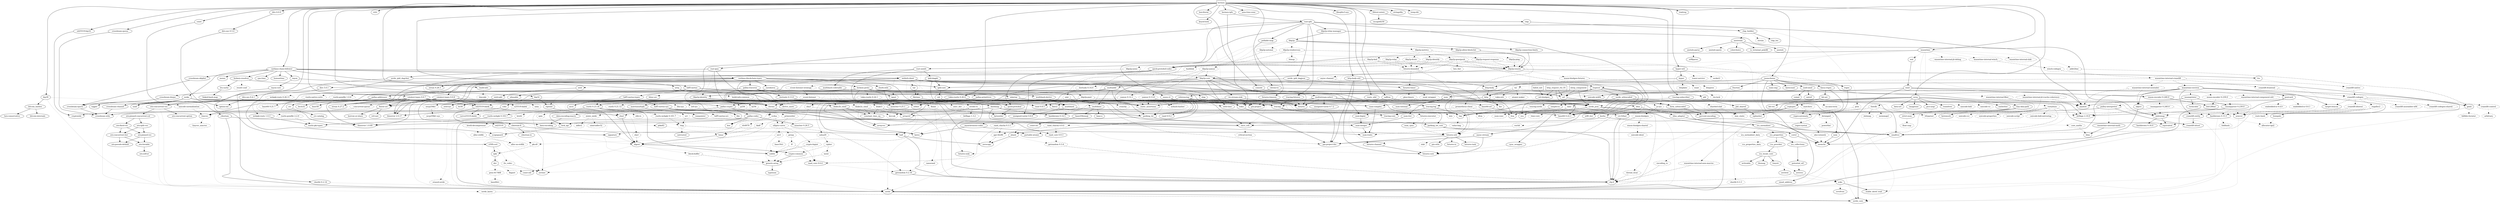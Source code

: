 digraph {
    0 [ label = "hermes" shape = box]
    1 [ label = "http_request_rte_01" shape = box]
    2 [ label = "failed_init" shape = box]
    3 [ label = "sleep_component" shape = box]
    4 [ label = "anyhow" ]
    5 [ label = "bip32" ]
    6 [ label = "bip39" ]
    7 [ label = "blake2b_simd" ]
    8 [ label = "blosc-src" ]
    9 [ label = "build-info" ]
    10 [ label = "cardano-blockchain-types" ]
    11 [ label = "cardano-chain-follower" ]
    12 [ label = "catalyst-types 0.0.7" ]
    13 [ label = "chrono" ]
    14 [ label = "chrono-tz" ]
    15 [ label = "clap" ]
    16 [ label = "console" ]
    17 [ label = "coset" ]
    18 [ label = "crossbeam-queue" ]
    19 [ label = "ctrlc" ]
    20 [ label = "dashmap" ]
    21 [ label = "derive_more" ]
    22 [ label = "dirs 6.0.0" ]
    23 [ label = "ed25519-bip32" ]
    24 [ label = "ed25519-dalek" ]
    25 [ label = "hdf5-metno" ]
    26 [ label = "hermes-ipfs" ]
    27 [ label = "hex" ]
    28 [ label = "hex-literal" ]
    29 [ label = "hmac" ]
    30 [ label = "http-body-util" ]
    31 [ label = "hyper" ]
    32 [ label = "hyper-util" ]
    33 [ label = "iana-time-zone" ]
    34 [ label = "jsonschema" ]
    35 [ label = "keyed-lock" ]
    36 [ label = "libsqlite3-sys" ]
    37 [ label = "libtest-mimic" ]
    38 [ label = "num-traits" ]
    39 [ label = "num_cpus" ]
    40 [ label = "once_cell" ]
    41 [ label = "orx-concurrent-vec" ]
    42 [ label = "pbkdf2" ]
    43 [ label = "rand 0.9.2" ]
    44 [ label = "rayon" ]
    45 [ label = "regex" ]
    46 [ label = "reqwest" ]
    47 [ label = "rustls 0.23.34" ]
    48 [ label = "rusty_ulid" ]
    49 [ label = "saffron" ]
    50 [ label = "serde" ]
    51 [ label = "serde_json" ]
    52 [ label = "sha2" ]
    53 [ label = "stringzilla" ]
    54 [ label = "temp-dir" ]
    55 [ label = "thiserror 2.0.17" ]
    56 [ label = "tokio" ]
    57 [ label = "tokio-rustls 0.26.4" ]
    58 [ label = "tracing" ]
    59 [ label = "tracing-subscriber" ]
    60 [ label = "traitreg" ]
    61 [ label = "url" ]
    62 [ label = "usvg" ]
    63 [ label = "uuid" ]
    64 [ label = "wasmprinter" ]
    65 [ label = "wasmtime" ]
    66 [ label = "wat" ]
    67 [ label = "webpki-roots 1.0.3" ]
    68 [ label = "x509-cert" ]
    69 [ label = "wit-bindgen" ]
    70 [ label = "bs58" ]
    71 [ label = "k256" style = dashed]
    72 [ label = "rand_core 0.6.4" ]
    73 [ label = "ripemd" ]
    74 [ label = "secp256k1" style = dashed]
    75 [ label = "subtle" ]
    76 [ label = "zeroize" ]
    77 [ label = "bitcoin_hashes" ]
    78 [ label = "unicode-normalization" style = dashed]
    79 [ label = "arrayref" ]
    80 [ label = "arrayvec" ]
    81 [ label = "constant_time_eq" ]
    82 [ label = "libz-sys" style = dashed]
    83 [ label = "lz4-sys" style = dashed]
    84 [ label = "zstd-sys" ]
    85 [ label = "bincode" style = dashed]
    86 [ label = "build-info-common" style = dashed]
    87 [ label = "catalyst-types 0.0.6" ]
    88 [ label = "cbork-utils" ]
    89 [ label = "dirs 5.0.1" ]
    90 [ label = "minicbor 0.25.1" ]
    91 [ label = "num-bigint" ]
    92 [ label = "ouroboros" ]
    93 [ label = "pallas-addresses" ]
    94 [ label = "pallas-codec" ]
    95 [ label = "pallas-crypto" ]
    96 [ label = "pallas-primitives" ]
    97 [ label = "pallas-traverse" ]
    98 [ label = "strum 0.26.3" ]
    99 [ label = "cpu-time" ]
    100 [ label = "crossbeam-channel" ]
    101 [ label = "crossbeam-epoch" ]
    102 [ label = "crossbeam-skiplist" ]
    103 [ label = "futures" ]
    104 [ label = "hickory-resolver" ]
    105 [ label = "http" ]
    106 [ label = "humantime" ]
    107 [ label = "memx" ]
    108 [ label = "mithril-client" ]
    109 [ label = "moka" ]
    110 [ label = "tar" ]
    111 [ label = "thiserror 1.0.69" ]
    112 [ label = "tracing-log" ]
    113 [ label = "ureq" ]
    114 [ label = "zstd" ]
    115 [ label = "base64-url" ]
    116 [ label = "fluent-uri" ]
    117 [ label = "strum 0.27.2" ]
    118 [ label = "phf" ]
    119 [ label = "clap_builder" ]
    120 [ label = "libc" ]
    121 [ label = "unicode-width" ]
    122 [ label = "ciborium" ]
    123 [ label = "ciborium-io" ]
    124 [ label = "crossbeam-utils" ]
    125 [ label = "cfg-if" ]
    126 [ label = "hashbrown 0.14.5" ]
    127 [ label = "lock_api" ]
    128 [ label = "parking_lot_core" ]
    129 [ label = "dirs-sys 0.5.0" ]
    130 [ label = "cryptoxide" ]
    131 [ label = "curve25519-dalek" ]
    132 [ label = "ed25519" ]
    133 [ label = "bitflags 2.10.0" ]
    134 [ label = "hdf5-metno-sys" ]
    135 [ label = "hdf5-metno-types" ]
    136 [ label = "ndarray" ]
    137 [ label = "ipld-core" ]
    138 [ label = "rust-ipfs" ]
    139 [ label = "digest" ]
    140 [ label = "bytes" ]
    141 [ label = "futures-core" ]
    142 [ label = "http-body" ]
    143 [ label = "pin-project-lite" ]
    144 [ label = "atomic-waker" style = dashed]
    145 [ label = "futures-channel" ]
    146 [ label = "h2" style = dashed]
    147 [ label = "httparse" style = dashed]
    148 [ label = "httpdate" style = dashed]
    149 [ label = "itoa" ]
    150 [ label = "pin-utils" ]
    151 [ label = "smallvec" ]
    152 [ label = "want" style = dashed]
    153 [ label = "base64 0.22.1" ]
    154 [ label = "futures-util" ]
    155 [ label = "ipnet" ]
    156 [ label = "percent-encoding" ]
    157 [ label = "socket2" style = dashed]
    158 [ label = "tower-service" style = dashed]
    159 [ label = "ahash" ]
    160 [ label = "bytecount" ]
    161 [ label = "email_address" ]
    162 [ label = "fancy-regex" ]
    163 [ label = "fraction" ]
    164 [ label = "idna" ]
    165 [ label = "num-cmp" ]
    166 [ label = "referencing" ]
    167 [ label = "regex-syntax" ]
    168 [ label = "uuid-simd" ]
    169 [ label = "parking_lot" ]
    170 [ label = "anstream" ]
    171 [ label = "anstyle" ]
    172 [ label = "escape8259" ]
    173 [ label = "critical-section" style = dashed]
    174 [ label = "portable-atomic" ]
    175 [ label = "orx-concurrent-option" ]
    176 [ label = "orx-fixed-vec" ]
    177 [ label = "orx-pinned-concurrent-col" ]
    178 [ label = "orx-pinned-vec" ]
    179 [ label = "orx-pseudo-default" ]
    180 [ label = "orx-split-vec" ]
    181 [ label = "rand_chacha 0.9.0" style = dashed]
    182 [ label = "rand_core 0.9.3" ]
    183 [ label = "either" ]
    184 [ label = "rayon-core" ]
    185 [ label = "aho-corasick" style = dashed]
    186 [ label = "memchr" ]
    187 [ label = "regex-automata" ]
    188 [ label = "serde_urlencoded" ]
    189 [ label = "sync_wrapper" ]
    190 [ label = "brotli" style = dashed]
    191 [ label = "brotli-decompressor" style = dashed]
    192 [ label = "log" ]
    193 [ label = "ring" style = dashed]
    194 [ label = "rustls-pki-types" ]
    195 [ label = "rustls-webpki 0.103.7" ]
    196 [ label = "zlib-rs" style = dashed]
    197 [ label = "rand 0.8.5" ]
    198 [ label = "time" style = dashed]
    199 [ label = "nom" ]
    200 [ label = "serde_core" ]
    201 [ label = "ryu" ]
    202 [ label = "mio" style = dashed]
    203 [ label = "tracing-core" ]
    204 [ label = "matchers" style = dashed]
    205 [ label = "nu-ansi-term" style = dashed]
    206 [ label = "sharded-slab" style = dashed]
    207 [ label = "thread_local" style = dashed]
    208 [ label = "tracing-serde" style = dashed]
    209 [ label = "form_urlencoded" ]
    210 [ label = "data-url" ]
    211 [ label = "flate2" ]
    212 [ label = "fontdb" style = dashed]
    213 [ label = "imagesize" ]
    214 [ label = "kurbo" ]
    215 [ label = "pico-args" ]
    216 [ label = "roxmltree" ]
    217 [ label = "rustybuzz" style = dashed]
    218 [ label = "simplecss" ]
    219 [ label = "siphasher" ]
    220 [ label = "strict-num" ]
    221 [ label = "svgtypes" ]
    222 [ label = "tiny-skia-path" ]
    223 [ label = "unicode-bidi" style = dashed]
    224 [ label = "unicode-script" style = dashed]
    225 [ label = "unicode-vo" style = dashed]
    226 [ label = "xmlwriter" ]
    227 [ label = "termcolor" ]
    228 [ label = "wasmparser 0.239.0" ]
    229 [ label = "addr2line" style = dashed]
    230 [ label = "bumpalo" ]
    231 [ label = "encoding_rs" style = dashed]
    232 [ label = "gimli" ]
    233 [ label = "hashbrown 0.15.5" ]
    234 [ label = "indexmap" ]
    235 [ label = "object" ]
    236 [ label = "postcard" ]
    237 [ label = "pulley-interpreter" ]
    238 [ label = "semver" ]
    239 [ label = "target-lexicon" ]
    240 [ label = "wasmtime-environ" ]
    241 [ label = "wasmtime-internal-asm-macros" style = dashed]
    242 [ label = "wasmtime-internal-component-util" style = dashed]
    243 [ label = "wasmtime-internal-cranelift" style = dashed]
    244 [ label = "wasmtime-internal-fiber" style = dashed]
    245 [ label = "wasmtime-internal-jit-debug" style = dashed]
    246 [ label = "wasmtime-internal-jit-icache-coherence" style = dashed]
    247 [ label = "wasmtime-internal-math" ]
    248 [ label = "wasmtime-internal-slab" style = dashed]
    249 [ label = "wasmtime-internal-unwinder" style = dashed]
    250 [ label = "wasmtime-internal-winch" style = dashed]
    251 [ label = "wast" ]
    252 [ label = "const-oid" ]
    253 [ label = "der" ]
    254 [ label = "spki" ]
    255 [ label = "tls_codec" style = dashed]
    256 [ label = "tinyvec" ]
    257 [ label = "ecdsa" style = dashed]
    258 [ label = "elliptic-curve" style = dashed]
    259 [ label = "signature" ]
    260 [ label = "getrandom 0.2.16" ]
    261 [ label = "secp256k1-sys" style = dashed]
    262 [ label = "bitcoin-internals" ]
    263 [ label = "hex-conservative" ]
    264 [ label = "unty" style = dashed]
    265 [ label = "dirs-sys 0.4.1" ]
    266 [ label = "half" ]
    267 [ label = "num-integer" ]
    268 [ label = "aliasable" ]
    269 [ label = "static_assertions" ]
    270 [ label = "base58" ]
    271 [ label = "bech32" ]
    272 [ label = "crc" ]
    273 [ label = "minicbor 0.26.5" ]
    274 [ label = "itertools 0.13.0" ]
    275 [ label = "futures-executor" style = dashed]
    276 [ label = "futures-io" ]
    277 [ label = "futures-sink" ]
    278 [ label = "futures-task" ]
    279 [ label = "hickory-proto" ]
    280 [ label = "lru-cache" ]
    281 [ label = "resolv-conf" style = dashed]
    282 [ label = "rustls 0.21.12" style = dashed]
    283 [ label = "tokio-rustls 0.24.1" style = dashed]
    284 [ label = "fnv" ]
    285 [ label = "flume" style = dashed]
    286 [ label = "slog" ]
    287 [ label = "equivalent" ]
    288 [ label = "tagptr" ]
    289 [ label = "filetime" ]
    290 [ label = "rustls-native-certs" style = dashed]
    291 [ label = "webpki-roots 0.26.11" style = dashed]
    292 [ label = "zstd-safe" ]
    293 [ label = "borrow-or-share" ]
    294 [ label = "ref-cast" ]
    295 [ label = "phf_shared" ]
    296 [ label = "clap_lex" ]
    297 [ label = "strsim" style = dashed]
    298 [ label = "ciborium-ll" ]
    299 [ label = "scopeguard" ]
    300 [ label = "option-ext" ]
    301 [ label = "pkcs8" style = dashed]
    302 [ label = "hdf5-metno-src" style = dashed]
    303 [ label = "ascii" ]
    304 [ label = "matrixmultiply" ]
    305 [ label = "num-complex" ]
    306 [ label = "rawpointer" ]
    307 [ label = "cid" ]
    308 [ label = "serde_bytes" style = dashed]
    309 [ label = "async-rt" ]
    310 [ label = "async-stream" ]
    311 [ label = "asynchronous-codec" ]
    312 [ label = "futures-timeout" ]
    313 [ label = "hkdf" style = dashed]
    314 [ label = "ipld-dagpb" ]
    315 [ label = "libp2p-allow-block-list" ]
    316 [ label = "libp2p-connection-limits" ]
    317 [ label = "libp2p-relay-manager" ]
    318 [ label = "multibase" ]
    319 [ label = "multihash" ]
    320 [ label = "multihash-codetable" ]
    321 [ label = "multihash-derive" ]
    322 [ label = "p256" style = dashed]
    323 [ label = "pem" style = dashed]
    324 [ label = "pollable-map" ]
    325 [ label = "quick-protobuf" ]
    326 [ label = "quick-protobuf-codec" ]
    327 [ label = "rand_chacha 0.3.1" style = dashed]
    328 [ label = "rust-ipns" ]
    329 [ label = "rust-unixfs" ]
    330 [ label = "sec1" style = dashed]
    331 [ label = "serde_ipld_dagcbor" ]
    332 [ label = "serde_ipld_dagjson" ]
    333 [ label = "tracing-futures" ]
    334 [ label = "unsigned-varint 0.8.0" ]
    335 [ label = "web-time" ]
    336 [ label = "block-buffer" style = dashed]
    337 [ label = "crypto-common" ]
    338 [ label = "slab" style = dashed]
    339 [ label = "tokio-util" style = dashed]
    340 [ label = "try-lock" style = dashed]
    341 [ label = "getrandom 0.3.4" style = dashed]
    342 [ label = "zerocopy" ]
    343 [ label = "bit-set" ]
    344 [ label = "lazy_static" style = dashed]
    345 [ label = "num" ]
    346 [ label = "idna_adapter" ]
    347 [ label = "utf8_iter" ]
    348 [ label = "outref" ]
    349 [ label = "vsimd" ]
    350 [ label = "anstyle-parse" ]
    351 [ label = "anstyle-query" style = dashed]
    352 [ label = "colorchoice" ]
    353 [ label = "is_terminal_polyfill" ]
    354 [ label = "utf8parse" ]
    355 [ label = "orx-concurrent-iter" ]
    356 [ label = "orx-iterable" ]
    357 [ label = "ppv-lite86" style = dashed]
    358 [ label = "crossbeam-deque" ]
    359 [ label = "alloc-no-stdlib" style = dashed]
    360 [ label = "alloc-stdlib" style = dashed]
    361 [ label = "value-bag" style = dashed]
    362 [ label = "untrusted" ]
    363 [ label = "deranged" style = dashed]
    364 [ label = "num-conv" style = dashed]
    365 [ label = "powerfmt" style = dashed]
    366 [ label = "time-core" style = dashed]
    367 [ label = "crc32fast" ]
    368 [ label = "miniz_oxide" style = dashed]
    369 [ label = "memmap2" style = dashed]
    370 [ label = "slotmap" style = dashed]
    371 [ label = "ttf-parser" style = dashed]
    372 [ label = "euclid" style = dashed]
    373 [ label = "bytemuck" ]
    374 [ label = "core_maths" style = dashed]
    375 [ label = "unicode-bidi-mirroring" style = dashed]
    376 [ label = "unicode-ccc" style = dashed]
    377 [ label = "unicode-properties" style = dashed]
    378 [ label = "float-cmp" style = dashed]
    379 [ label = "allocator-api2" style = dashed]
    380 [ label = "fallible-iterator" style = dashed]
    381 [ label = "stable_deref_trait" ]
    382 [ label = "foldhash" style = dashed]
    383 [ label = "hashbrown 0.16.0" ]
    384 [ label = "cobs" ]
    385 [ label = "embedded-io 0.4.0" style = dashed]
    386 [ label = "embedded-io 0.6.1" style = dashed]
    387 [ label = "cranelift-bitset" ]
    388 [ label = "cranelift-entity" ]
    389 [ label = "wasm-encoder 0.239.0" style = dashed]
    390 [ label = "cranelift-codegen" style = dashed]
    391 [ label = "cranelift-control" style = dashed]
    392 [ label = "cranelift-frontend" style = dashed]
    393 [ label = "cranelift-native" style = dashed]
    394 [ label = "itertools 0.14.0" style = dashed]
    395 [ label = "libm" ]
    396 [ label = "winch-codegen" style = dashed]
    397 [ label = "leb128fmt" ]
    398 [ label = "wasm-encoder 0.240.0" ]
    399 [ label = "flagset" style = dashed]
    400 [ label = "pem-rfc7468" style = dashed]
    401 [ label = "base64ct" style = dashed]
    402 [ label = "tinyvec_macros" style = dashed]
    403 [ label = "rfc6979" style = dashed]
    404 [ label = "base16ct" style = dashed]
    405 [ label = "crypto-bigint" style = dashed]
    406 [ label = "ff" style = dashed]
    407 [ label = "generic-array" ]
    408 [ label = "group" style = dashed]
    409 [ label = "crc-catalog" ]
    410 [ label = "data-encoding" ]
    411 [ label = "rustls-pemfile 1.0.4" style = dashed]
    412 [ label = "linked-hash-map" ]
    413 [ label = "rustls-webpki 0.101.7" style = dashed]
    414 [ label = "sct" style = dashed]
    415 [ label = "nanorand" style = dashed]
    416 [ label = "spin" style = dashed]
    417 [ label = "erased-serde" style = dashed]
    418 [ label = "rustls-pemfile 2.2.0" style = dashed]
    419 [ label = "core2" ]
    420 [ label = "pin-project" ]
    421 [ label = "libp2p-core" ]
    422 [ label = "libp2p-identity" ]
    423 [ label = "libp2p-swarm" ]
    424 [ label = "libp2p" ]
    425 [ label = "base-x" ]
    426 [ label = "base256emoji" ]
    427 [ label = "data-encoding-macro" ]
    428 [ label = "blake2s_simd" style = dashed]
    429 [ label = "blake3" style = dashed]
    430 [ label = "sha1" style = dashed]
    431 [ label = "sha3" style = dashed]
    432 [ label = "strobe-rs" style = dashed]
    433 [ label = "primeorder" style = dashed]
    434 [ label = "byteorder" ]
    435 [ label = "cbor4ii 0.2.14" ]
    436 [ label = "typenum" ]
    437 [ label = "bit-vec" ]
    438 [ label = "num-iter" ]
    439 [ label = "num-rational" ]
    440 [ label = "icu_normalizer" ]
    441 [ label = "icu_properties" ]
    442 [ label = "orx-self-or" ]
    443 [ label = "adler2" style = dashed]
    444 [ label = "simd-adler32" style = dashed]
    445 [ label = "cranelift-assembler-x64" style = dashed]
    446 [ label = "cranelift-bforest" style = dashed]
    447 [ label = "cranelift-codegen-shared" style = dashed]
    448 [ label = "regalloc2" style = dashed]
    449 [ label = "rustc-hash" style = dashed]
    450 [ label = "arbitrary" style = dashed]
    451 [ label = "wasmparser 0.240.0" style = dashed]
    452 [ label = "base64 0.21.7" style = dashed]
    453 [ label = "futures-timer" ]
    454 [ label = "multiaddr" ]
    455 [ label = "multistream-select" ]
    456 [ label = "rw-stream-sink" ]
    457 [ label = "asn1_der" style = dashed]
    458 [ label = "lru" ]
    459 [ label = "wasm-bindgen-futures" style = dashed]
    460 [ label = "libp2p-autonat" style = dashed]
    461 [ label = "libp2p-dcutr" style = dashed]
    462 [ label = "libp2p-gossipsub" style = dashed]
    463 [ label = "libp2p-identify" style = dashed]
    464 [ label = "libp2p-kad" style = dashed]
    465 [ label = "libp2p-metrics" style = dashed]
    466 [ label = "libp2p-noise" style = dashed]
    467 [ label = "libp2p-ping" style = dashed]
    468 [ label = "libp2p-pnet" style = dashed]
    469 [ label = "libp2p-relay" style = dashed]
    470 [ label = "libp2p-rendezvous" style = dashed]
    471 [ label = "libp2p-request-response" style = dashed]
    472 [ label = "libp2p-yamux" style = dashed]
    473 [ label = "const-str" ]
    474 [ label = "keccak" style = dashed]
    475 [ label = "bitflags 1.3.2" style = dashed]
    476 [ label = "icu_collections" ]
    477 [ label = "icu_normalizer_data" style = dashed]
    478 [ label = "icu_provider" ]
    479 [ label = "zerovec" ]
    480 [ label = "icu_locale_core" ]
    481 [ label = "icu_properties_data" style = dashed]
    482 [ label = "potential_utf" ]
    483 [ label = "zerotrie" ]
    484 [ label = "gloo-timers" style = dashed]
    485 [ label = "send_wrapper" style = dashed]
    486 [ label = "unsigned-varint 0.7.2" ]
    487 [ label = "js-sys" style = dashed]
    488 [ label = "wasm-bindgen" style = dashed]
    489 [ label = "futures-bounded" style = dashed]
    490 [ label = "async-channel" style = dashed]
    491 [ label = "hashlink" style = dashed]
    492 [ label = "hex_fmt" style = dashed]
    493 [ label = "uint" style = dashed]
    494 [ label = "prometheus-client" style = dashed]
    495 [ label = "x25519-dalek" style = dashed]
    496 [ label = "salsa20" style = dashed]
    497 [ label = "bimap" style = dashed]
    498 [ label = "cbor4ii 0.3.3" style = dashed]
    499 [ label = "yamux 0.12.1" style = dashed]
    500 [ label = "yamux 0.13.8" style = dashed]
    501 [ label = "yoke" ]
    502 [ label = "zerofrom" ]
    503 [ label = "tinystr" ]
    504 [ label = "writeable" ]
    505 [ label = "litemap" ]
    506 [ label = "wasm-bindgen-shared" style = dashed]
    507 [ label = "concurrent-queue" style = dashed]
    508 [ label = "event-listener-strategy" style = dashed]
    509 [ label = "crunchy" style = dashed]
    510 [ label = "dtoa" style = dashed]
    511 [ label = "cipher" style = dashed]
    512 [ label = "nohash-hasher" style = dashed]
    513 [ label = "unicode-ident" style = dashed]
    514 [ label = "event-listener" style = dashed]
    515 [ label = "inout" style = dashed]
    0 -> 5 [ ]
    0 -> 6 [ ]
    0 -> 9 [ ]
    0 -> 11 [ ]
    0 -> 12 [ ]
    0 -> 14 [ ]
    0 -> 16 [ ]
    0 -> 17 [ ]
    0 -> 18 [ ]
    0 -> 19 [ ]
    0 -> 22 [ ]
    0 -> 23 [ ]
    0 -> 25 [ ]
    0 -> 26 [ ]
    0 -> 28 [ ]
    0 -> 30 [ ]
    0 -> 32 [ ]
    0 -> 33 [ ]
    0 -> 34 [ ]
    0 -> 35 [ ]
    0 -> 36 [ ]
    0 -> 37 [ ]
    0 -> 48 [ ]
    0 -> 49 [ ]
    0 -> 53 [ ]
    0 -> 54 [ ]
    0 -> 57 [ ]
    0 -> 59 [ ]
    0 -> 60 [ ]
    0 -> 62 [ ]
    0 -> 65 [ ]
    0 -> 68 [ ]
    1 -> 51 [ ]
    1 -> 61 [ ]
    1 -> 69 [ ]
    2 -> 69 [ ]
    3 -> 51 [ ]
    3 -> 61 [ ]
    3 -> 69 [ ]
    5 -> 70 [ ]
    5 -> 71 [ style = dotted]
    5 -> 42 [ style = dotted]
    5 -> 73 [ ]
    5 -> 74 [ style = dotted]
    6 -> 77 [ ]
    6 -> 50 [ style = dotted]
    6 -> 78 [ style = dotted]
    7 -> 79 [ ]
    7 -> 80 [ ]
    7 -> 81 [ ]
    8 -> 82 [ style = dotted]
    8 -> 83 [ style = dotted]
    8 -> 84 [ style = dotted]
    9 -> 85 [ style = dotted]
    9 -> 86 [ style = dotted]
    10 -> 4 [ ]
    10 -> 7 [ ]
    10 -> 87 [ ]
    10 -> 88 [ ]
    10 -> 20 [ ]
    10 -> 89 [ ]
    10 -> 91 [ ]
    10 -> 92 [ ]
    10 -> 97 [ ]
    10 -> 98 [ ]
    11 -> 10 [ ]
    11 -> 99 [ ]
    11 -> 102 [ ]
    11 -> 104 [ ]
    11 -> 106 [ ]
    11 -> 107 [ ]
    11 -> 108 [ ]
    11 -> 109 [ ]
    11 -> 44 [ ]
    11 -> 112 [ ]
    11 -> 113 [ ]
    12 -> 115 [ ]
    12 -> 13 [ ]
    12 -> 24 [ ]
    12 -> 116 [ ]
    12 -> 90 [ ]
    12 -> 41 [ ]
    12 -> 117 [ ]
    12 -> 55 [ ]
    12 -> 58 [ ]
    12 -> 63 [ ]
    13 -> 38 [ ]
    13 -> 50 [ style = dotted]
    14 -> 13 [ ]
    14 -> 118 [ ]
    15 -> 119 [ ]
    16 -> 120 [ style = dotted]
    16 -> 40 [ style = dotted]
    16 -> 121 [ style = dotted]
    17 -> 122 [ ]
    18 -> 124 [ ]
    20 -> 124 [ ]
    20 -> 126 [ ]
    20 -> 127 [ ]
    20 -> 40 [ ]
    20 -> 128 [ ]
    22 -> 129 [ ]
    23 -> 130 [ ]
    24 -> 131 [ ]
    24 -> 132 [ ]
    24 -> 52 [ ]
    25 -> 133 [ ]
    25 -> 8 [ style = dotted]
    25 -> 135 [ ]
    25 -> 136 [ ]
    26 -> 138 [ ]
    26 -> 56 [ ]
    29 -> 139 [ ]
    30 -> 141 [ ]
    30 -> 142 [ ]
    30 -> 143 [ ]
    31 -> 146 [ style = dotted]
    31 -> 142 [ ]
    31 -> 147 [ style = dotted]
    31 -> 148 [ style = dotted]
    31 -> 152 [ style = dotted]
    32 -> 153 [ style = dotted]
    32 -> 31 [ ]
    32 -> 155 [ style = dotted]
    32 -> 120 [ style = dotted]
    32 -> 156 [ style = dotted]
    32 -> 157 [ style = dotted]
    32 -> 158 [ style = dotted]
    34 -> 160 [ ]
    34 -> 161 [ ]
    34 -> 162 [ ]
    34 -> 163 [ ]
    34 -> 165 [ ]
    34 -> 166 [ ]
    34 -> 45 [ ]
    34 -> 46 [ style = dotted]
    34 -> 168 [ ]
    35 -> 56 [ style = dotted]
    37 -> 15 [ ]
    37 -> 172 [ ]
    40 -> 173 [ style = dotted]
    40 -> 174 [ style = dotted]
    41 -> 175 [ ]
    41 -> 177 [ ]
    41 -> 50 [ style = dotted]
    42 -> 29 [ style = dotted]
    43 -> 181 [ style = dotted]
    44 -> 183 [ ]
    44 -> 184 [ ]
    45 -> 187 [ ]
    46 -> 153 [ ]
    46 -> 154 [ style = dotted]
    46 -> 105 [ ]
    46 -> 51 [ style = dotted]
    46 -> 188 [ ]
    46 -> 189 [ ]
    46 -> 61 [ ]
    47 -> 190 [ style = dotted]
    47 -> 192 [ style = dotted]
    47 -> 40 [ ]
    47 -> 195 [ ]
    47 -> 75 [ ]
    47 -> 196 [ style = dotted]
    48 -> 197 [ style = dotted]
    48 -> 198 [ style = dotted]
    49 -> 13 [ ]
    49 -> 199 [ ]
    50 -> 200 [ ]
    51 -> 149 [ ]
    51 -> 186 [ ]
    51 -> 201 [ ]
    51 -> 200 [ ]
    52 -> 139 [ ]
    56 -> 140 [ style = dotted]
    56 -> 202 [ style = dotted]
    56 -> 169 [ style = dotted]
    56 -> 143 [ ]
    57 -> 47 [ ]
    57 -> 56 [ ]
    58 -> 192 [ style = dotted]
    58 -> 143 [ ]
    58 -> 203 [ ]
    59 -> 204 [ style = dotted]
    59 -> 205 [ style = dotted]
    59 -> 51 [ style = dotted]
    59 -> 206 [ style = dotted]
    59 -> 151 [ style = dotted]
    59 -> 207 [ style = dotted]
    59 -> 198 [ style = dotted]
    59 -> 58 [ style = dotted]
    59 -> 112 [ style = dotted]
    59 -> 208 [ style = dotted]
    61 -> 209 [ ]
    61 -> 164 [ ]
    62 -> 153 [ ]
    62 -> 210 [ ]
    62 -> 211 [ ]
    62 -> 212 [ style = dotted]
    62 -> 213 [ ]
    62 -> 215 [ ]
    62 -> 216 [ ]
    62 -> 217 [ style = dotted]
    62 -> 218 [ ]
    62 -> 221 [ ]
    62 -> 222 [ ]
    62 -> 223 [ style = dotted]
    62 -> 225 [ style = dotted]
    62 -> 226 [ ]
    63 -> 50 [ style = dotted]
    64 -> 4 [ ]
    64 -> 227 [ ]
    64 -> 228 [ ]
    65 -> 229 [ style = dotted]
    65 -> 231 [ style = dotted]
    65 -> 120 [ ]
    65 -> 40 [ style = dotted]
    65 -> 244 [ style = dotted]
    65 -> 245 [ style = dotted]
    65 -> 246 [ style = dotted]
    65 -> 248 [ style = dotted]
    65 -> 250 [ style = dotted]
    65 -> 66 [ style = dotted]
    66 -> 251 [ ]
    67 -> 194 [ ]
    68 -> 254 [ ]
    68 -> 255 [ style = dotted]
    69 -> 133 [ style = dotted]
    69 -> 103 [ style = dotted]
    69 -> 40 [ style = dotted]
    70 -> 52 [ style = dotted]
    70 -> 256 [ style = dotted]
    71 -> 257 [ style = dotted]
    71 -> 40 [ style = dotted]
    71 -> 52 [ style = dotted]
    72 -> 260 [ style = dotted]
    73 -> 139 [ ]
    74 -> 261 [ style = dashed]
    77 -> 262 [ ]
    77 -> 263 [ ]
    78 -> 256 [ style = dashed]
    82 -> 120 [ style = dotted]
    83 -> 120 [ style = dashed]
    85 -> 50 [ style = dotted]
    85 -> 264 [ style = dashed]
    86 -> 13 [ style = dashed]
    86 -> 21 [ style = dashed]
    86 -> 238 [ style = dashed]
    87 -> 115 [ ]
    87 -> 13 [ ]
    87 -> 24 [ ]
    87 -> 116 [ ]
    87 -> 90 [ ]
    87 -> 41 [ ]
    87 -> 117 [ ]
    87 -> 55 [ ]
    87 -> 58 [ ]
    87 -> 63 [ ]
    88 -> 90 [ ]
    89 -> 265 [ ]
    90 -> 266 [ style = dotted]
    91 -> 267 [ ]
    92 -> 268 [ ]
    92 -> 269 [ ]
    93 -> 270 [ ]
    93 -> 271 [ ]
    93 -> 272 [ ]
    93 -> 95 [ ]
    94 -> 27 [ ]
    94 -> 273 [ ]
    94 -> 50 [ ]
    94 -> 111 [ ]
    95 -> 130 [ ]
    95 -> 94 [ ]
    95 -> 182 [ ]
    96 -> 95 [ ]
    96 -> 51 [ style = dotted]
    97 -> 274 [ ]
    97 -> 93 [ ]
    97 -> 96 [ ]
    100 -> 124 [ ]
    101 -> 124 [ ]
    102 -> 101 [ ]
    103 -> 275 [ style = dotted]
    104 -> 279 [ ]
    104 -> 280 [ ]
    104 -> 281 [ style = dotted]
    105 -> 140 [ ]
    105 -> 284 [ ]
    105 -> 149 [ ]
    108 -> 13 [ ]
    108 -> 211 [ style = dotted]
    108 -> 285 [ style = dotted]
    108 -> 103 [ ]
    108 -> 46 [ ]
    108 -> 238 [ ]
    108 -> 286 [ ]
    108 -> 117 [ ]
    108 -> 110 [ style = dotted]
    108 -> 55 [ ]
    108 -> 56 [ ]
    108 -> 63 [ ]
    108 -> 114 [ style = dotted]
    109 -> 100 [ ]
    109 -> 101 [ ]
    109 -> 287 [ ]
    109 -> 169 [ ]
    109 -> 174 [ ]
    109 -> 288 [ ]
    109 -> 63 [ ]
    110 -> 289 [ ]
    112 -> 192 [ ]
    112 -> 203 [ ]
    113 -> 153 [ ]
    113 -> 211 [ style = dotted]
    113 -> 47 [ style = dotted]
    113 -> 290 [ style = dotted]
    113 -> 61 [ ]
    113 -> 291 [ style = dotted]
    114 -> 292 [ ]
    115 -> 153 [ ]
    116 -> 293 [ ]
    116 -> 294 [ ]
    116 -> 50 [ style = dotted]
    118 -> 295 [ ]
    119 -> 170 [ style = dotted]
    119 -> 296 [ ]
    119 -> 297 [ style = dotted]
    122 -> 298 [ ]
    122 -> 50 [ ]
    126 -> 159 [ style = dotted]
    127 -> 299 [ ]
    128 -> 125 [ ]
    128 -> 151 [ ]
    129 -> 300 [ ]
    131 -> 139 [ style = dotted]
    132 -> 301 [ style = dotted]
    132 -> 50 [ style = dotted]
    132 -> 259 [ ]
    134 -> 302 [ style = dotted]
    134 -> 120 [ ]
    134 -> 169 [ ]
    135 -> 303 [ ]
    135 -> 134 [ ]
    136 -> 304 [ ]
    136 -> 305 [ ]
    136 -> 267 [ ]
    137 -> 307 [ ]
    138 -> 309 [ ]
    138 -> 310 [ ]
    138 -> 234 [ ]
    138 -> 317 [ ]
    138 -> 323 [ style = dotted]
    138 -> 324 [ ]
    138 -> 328 [ ]
    138 -> 329 [ ]
    138 -> 332 [ ]
    138 -> 333 [ ]
    139 -> 336 [ style = dotted]
    139 -> 252 [ style = dotted]
    139 -> 337 [ ]
    139 -> 75 [ style = dotted]
    140 -> 50 [ style = dotted]
    142 -> 105 [ ]
    145 -> 141 [ ]
    145 -> 277 [ style = dotted]
    146 -> 144 [ style = dashed]
    146 -> 105 [ style = dashed]
    146 -> 234 [ style = dashed]
    146 -> 339 [ style = dashed]
    146 -> 58 [ style = dashed]
    151 -> 50 [ style = dotted]
    152 -> 340 [ style = dashed]
    154 -> 145 [ style = dotted]
    154 -> 276 [ style = dotted]
    154 -> 278 [ ]
    154 -> 186 [ style = dotted]
    154 -> 143 [ ]
    154 -> 150 [ ]
    154 -> 338 [ style = dotted]
    159 -> 341 [ style = dotted]
    159 -> 50 [ style = dotted]
    159 -> 342 [ ]
    161 -> 50 [ style = dotted]
    162 -> 343 [ ]
    162 -> 187 [ ]
    163 -> 344 [ style = dotted]
    163 -> 345 [ ]
    164 -> 346 [ ]
    164 -> 347 [ ]
    166 -> 159 [ ]
    166 -> 116 [ ]
    166 -> 40 [ ]
    166 -> 169 [ ]
    166 -> 156 [ ]
    166 -> 51 [ ]
    168 -> 348 [ ]
    168 -> 63 [ style = dotted]
    168 -> 349 [ ]
    169 -> 127 [ ]
    169 -> 128 [ ]
    170 -> 171 [ ]
    170 -> 350 [ ]
    170 -> 351 [ style = dotted]
    170 -> 352 [ ]
    170 -> 353 [ ]
    176 -> 355 [ ]
    176 -> 178 [ ]
    177 -> 176 [ ]
    177 -> 180 [ ]
    178 -> 356 [ ]
    178 -> 179 [ ]
    180 -> 355 [ ]
    180 -> 178 [ ]
    181 -> 357 [ style = dashed]
    181 -> 182 [ style = dashed]
    182 -> 341 [ style = dotted]
    184 -> 358 [ ]
    185 -> 186 [ style = dotted]
    187 -> 185 [ style = dotted]
    187 -> 167 [ style = dotted]
    188 -> 209 [ ]
    188 -> 149 [ ]
    188 -> 201 [ ]
    188 -> 50 [ ]
    189 -> 141 [ style = dotted]
    190 -> 191 [ style = dashed]
    191 -> 360 [ style = dotted]
    192 -> 361 [ style = dotted]
    193 -> 260 [ style = dashed]
    193 -> 362 [ style = dashed]
    194 -> 76 [ style = dotted]
    195 -> 193 [ style = dotted]
    195 -> 194 [ ]
    197 -> 327 [ style = dotted]
    198 -> 363 [ style = dashed]
    198 -> 149 [ style = dotted]
    198 -> 364 [ style = dashed]
    198 -> 50 [ style = dotted]
    198 -> 366 [ style = dashed]
    199 -> 186 [ ]
    203 -> 40 [ style = dotted]
    204 -> 187 [ style = dashed]
    206 -> 344 [ style = dashed]
    207 -> 125 [ style = dashed]
    208 -> 50 [ style = dashed]
    208 -> 203 [ style = dashed]
    209 -> 156 [ ]
    211 -> 367 [ ]
    211 -> 368 [ style = dotted]
    212 -> 192 [ style = dashed]
    212 -> 369 [ style = dotted]
    212 -> 370 [ style = dashed]
    212 -> 256 [ style = dashed]
    212 -> 371 [ style = dashed]
    214 -> 80 [ ]
    214 -> 372 [ style = dotted]
    214 -> 151 [ ]
    217 -> 133 [ style = dashed]
    217 -> 373 [ style = dashed]
    217 -> 192 [ style = dashed]
    217 -> 151 [ style = dashed]
    217 -> 371 [ style = dashed]
    217 -> 375 [ style = dashed]
    217 -> 376 [ style = dashed]
    217 -> 377 [ style = dashed]
    217 -> 224 [ style = dashed]
    218 -> 192 [ ]
    220 -> 378 [ style = dotted]
    221 -> 214 [ ]
    221 -> 219 [ ]
    222 -> 79 [ ]
    222 -> 373 [ ]
    222 -> 220 [ ]
    228 -> 133 [ ]
    228 -> 233 [ style = dotted]
    228 -> 234 [ style = dotted]
    228 -> 238 [ style = dotted]
    229 -> 232 [ style = dashed]
    230 -> 379 [ style = dotted]
    231 -> 125 [ style = dashed]
    232 -> 380 [ style = dotted]
    232 -> 234 [ style = dotted]
    232 -> 381 [ style = dotted]
    233 -> 379 [ style = dotted]
    233 -> 287 [ style = dotted]
    233 -> 382 [ style = dotted]
    233 -> 50 [ style = dotted]
    234 -> 287 [ ]
    234 -> 383 [ ]
    234 -> 200 [ style = dotted]
    235 -> 367 [ style = dotted]
    235 -> 233 [ style = dotted]
    235 -> 234 [ style = dotted]
    235 -> 186 [ ]
    236 -> 384 [ ]
    236 -> 385 [ style = dotted]
    236 -> 386 [ style = dotted]
    236 -> 50 [ ]
    237 -> 387 [ ]
    237 -> 192 [ ]
    237 -> 247 [ style = dotted]
    238 -> 200 [ style = dotted]
    240 -> 388 [ ]
    240 -> 232 [ ]
    240 -> 192 [ ]
    240 -> 235 [ ]
    240 -> 236 [ ]
    240 -> 151 [ ]
    240 -> 239 [ ]
    240 -> 389 [ style = dotted]
    240 -> 64 [ style = dotted]
    240 -> 242 [ style = dotted]
    241 -> 125 [ style = dashed]
    243 -> 392 [ style = dashed]
    243 -> 393 [ style = dashed]
    243 -> 394 [ style = dashed]
    243 -> 240 [ style = dashed]
    243 -> 249 [ style = dashed]
    244 -> 4 [ style = dashed]
    244 -> 241 [ style = dashed]
    246 -> 4 [ style = dashed]
    246 -> 125 [ style = dashed]
    247 -> 395 [ ]
    249 -> 4 [ style = dashed]
    249 -> 390 [ style = dotted]
    249 -> 235 [ style = dashed]
    250 -> 396 [ style = dashed]
    251 -> 230 [ ]
    251 -> 186 [ ]
    251 -> 121 [ ]
    251 -> 398 [ ]
    253 -> 252 [ style = dotted]
    253 -> 399 [ style = dotted]
    253 -> 400 [ style = dotted]
    253 -> 76 [ style = dotted]
    254 -> 253 [ ]
    255 -> 76 [ style = dashed]
    256 -> 402 [ style = dotted]
    257 -> 258 [ style = dashed]
    257 -> 403 [ style = dotted]
    257 -> 259 [ style = dashed]
    258 -> 405 [ style = dashed]
    258 -> 139 [ style = dotted]
    258 -> 408 [ style = dotted]
    258 -> 330 [ style = dotted]
    259 -> 139 [ style = dotted]
    260 -> 125 [ ]
    265 -> 300 [ ]
    266 -> 125 [ ]
    266 -> 342 [ ]
    267 -> 38 [ ]
    272 -> 409 [ ]
    273 -> 266 [ style = dotted]
    274 -> 183 [ ]
    275 -> 154 [ style = dashed]
    275 -> 39 [ style = dotted]
    279 -> 410 [ ]
    279 -> 154 [ ]
    279 -> 155 [ ]
    279 -> 197 [ ]
    279 -> 411 [ style = dotted]
    279 -> 111 [ ]
    279 -> 256 [ ]
    279 -> 283 [ style = dotted]
    279 -> 58 [ ]
    279 -> 61 [ ]
    280 -> 412 [ ]
    282 -> 192 [ style = dotted]
    282 -> 413 [ style = dashed]
    282 -> 414 [ style = dashed]
    283 -> 282 [ style = dashed]
    283 -> 56 [ style = dashed]
    285 -> 141 [ style = dotted]
    285 -> 277 [ style = dotted]
    285 -> 415 [ style = dotted]
    285 -> 416 [ style = dashed]
    286 -> 4 [ style = dotted]
    286 -> 417 [ style = dotted]
    289 -> 125 [ ]
    290 -> 418 [ style = dashed]
    291 -> 67 [ style = dashed]
    292 -> 84 [ ]
    295 -> 219 [ ]
    298 -> 123 [ ]
    298 -> 266 [ ]
    301 -> 254 [ style = dashed]
    304 -> 306 [ ]
    305 -> 38 [ ]
    307 -> 318 [ style = dotted]
    307 -> 319 [ ]
    307 -> 308 [ style = dotted]
    308 -> 200 [ style = dashed]
    309 -> 103 [ ]
    309 -> 169 [ ]
    310 -> 141 [ ]
    310 -> 143 [ ]
    311 -> 140 [ ]
    311 -> 154 [ ]
    312 -> 103 [ ]
    312 -> 420 [ ]
    313 -> 29 [ style = dashed]
    314 -> 137 [ ]
    314 -> 325 [ ]
    314 -> 111 [ ]
    315 -> 423 [ ]
    316 -> 423 [ ]
    317 -> 4 [ ]
    317 -> 424 [ ]
    318 -> 425 [ ]
    318 -> 426 [ ]
    318 -> 427 [ ]
    319 -> 419 [ ]
    319 -> 334 [ ]
    320 -> 7 [ style = dotted]
    320 -> 428 [ style = dotted]
    320 -> 429 [ style = dotted]
    320 -> 321 [ ]
    320 -> 73 [ style = dotted]
    320 -> 430 [ style = dotted]
    320 -> 52 [ style = dotted]
    320 -> 431 [ style = dotted]
    320 -> 432 [ style = dotted]
    321 -> 319 [ ]
    322 -> 257 [ style = dotted]
    322 -> 433 [ style = dotted]
    322 -> 52 [ style = dotted]
    323 -> 153 [ style = dashed]
    323 -> 200 [ style = dotted]
    324 -> 312 [ ]
    325 -> 434 [ ]
    326 -> 325 [ ]
    326 -> 111 [ ]
    326 -> 334 [ ]
    327 -> 357 [ style = dashed]
    327 -> 72 [ style = dashed]
    328 -> 13 [ ]
    328 -> 21 [ ]
    328 -> 422 [ style = dotted]
    328 -> 331 [ ]
    329 -> 183 [ ]
    329 -> 289 [ style = dotted]
    329 -> 314 [ ]
    329 -> 320 [ ]
    330 -> 404 [ style = dotted]
    330 -> 407 [ style = dotted]
    330 -> 301 [ style = dotted]
    330 -> 75 [ style = dotted]
    331 -> 435 [ ]
    331 -> 137 [ ]
    331 -> 299 [ ]
    332 -> 137 [ ]
    332 -> 51 [ ]
    333 -> 103 [ style = dotted]
    333 -> 420 [ style = dotted]
    333 -> 58 [ ]
    334 -> 311 [ style = dotted]
    336 -> 407 [ style = dashed]
    337 -> 407 [ ]
    337 -> 72 [ style = dotted]
    339 -> 154 [ style = dotted]
    339 -> 233 [ style = dotted]
    339 -> 56 [ style = dashed]
    341 -> 125 [ style = dashed]
    343 -> 437 [ ]
    345 -> 305 [ ]
    345 -> 438 [ ]
    345 -> 439 [ ]
    346 -> 440 [ ]
    350 -> 354 [ style = dotted]
    355 -> 356 [ ]
    355 -> 179 [ ]
    356 -> 442 [ ]
    357 -> 342 [ style = dashed]
    358 -> 101 [ ]
    360 -> 359 [ style = dashed]
    363 -> 365 [ style = dotted]
    363 -> 200 [ style = dotted]
    367 -> 125 [ ]
    368 -> 443 [ style = dashed]
    368 -> 444 [ style = dotted]
    371 -> 374 [ style = dotted]
    372 -> 38 [ style = dashed]
    374 -> 395 [ style = dashed]
    384 -> 55 [ ]
    387 -> 50 [ style = dotted]
    388 -> 387 [ ]
    389 -> 397 [ style = dashed]
    389 -> 228 [ style = dotted]
    390 -> 445 [ style = dashed]
    390 -> 446 [ style = dashed]
    390 -> 447 [ style = dashed]
    390 -> 391 [ style = dashed]
    390 -> 232 [ style = dotted]
    390 -> 237 [ style = dotted]
    390 -> 448 [ style = dashed]
    390 -> 239 [ style = dashed]
    391 -> 450 [ style = dotted]
    392 -> 390 [ style = dashed]
    393 -> 390 [ style = dashed]
    394 -> 183 [ style = dashed]
    396 -> 243 [ style = dashed]
    398 -> 397 [ ]
    398 -> 451 [ style = dotted]
    400 -> 401 [ style = dashed]
    403 -> 29 [ style = dashed]
    405 -> 407 [ style = dotted]
    405 -> 72 [ style = dotted]
    405 -> 75 [ style = dashed]
    406 -> 72 [ style = dashed]
    406 -> 75 [ style = dashed]
    407 -> 436 [ ]
    407 -> 76 [ style = dotted]
    408 -> 406 [ style = dashed]
    411 -> 452 [ style = dashed]
    413 -> 193 [ style = dashed]
    414 -> 193 [ style = dashed]
    415 -> 260 [ style = dotted]
    416 -> 127 [ style = dotted]
    417 -> 50 [ style = dashed]
    418 -> 194 [ style = dashed]
    419 -> 186 [ ]
    421 -> 183 [ ]
    421 -> 284 [ ]
    421 -> 453 [ ]
    421 -> 454 [ ]
    421 -> 455 [ ]
    421 -> 169 [ ]
    421 -> 456 [ ]
    421 -> 335 [ ]
    422 -> 457 [ style = dotted]
    422 -> 70 [ style = dotted]
    422 -> 24 [ style = dotted]
    422 -> 313 [ style = dotted]
    422 -> 71 [ style = dotted]
    422 -> 319 [ style = dotted]
    422 -> 322 [ style = dotted]
    422 -> 325 [ ]
    422 -> 197 [ style = dotted]
    422 -> 55 [ style = dotted]
    422 -> 58 [ ]
    423 -> 421 [ ]
    423 -> 458 [ ]
    423 -> 459 [ style = dotted]
    424 -> 315 [ ]
    424 -> 460 [ style = dotted]
    424 -> 316 [ ]
    424 -> 465 [ style = dotted]
    424 -> 466 [ style = dotted]
    424 -> 468 [ style = dotted]
    424 -> 470 [ style = dotted]
    424 -> 472 [ style = dotted]
    426 -> 473 [ ]
    427 -> 410 [ ]
    428 -> 79 [ style = dashed]
    428 -> 80 [ style = dashed]
    428 -> 81 [ style = dashed]
    429 -> 79 [ style = dashed]
    429 -> 80 [ style = dashed]
    429 -> 125 [ style = dashed]
    429 -> 81 [ style = dashed]
    430 -> 139 [ style = dashed]
    431 -> 139 [ style = dashed]
    431 -> 474 [ style = dashed]
    432 -> 475 [ style = dashed]
    432 -> 434 [ style = dashed]
    432 -> 474 [ style = dashed]
    432 -> 75 [ style = dashed]
    432 -> 76 [ style = dashed]
    433 -> 258 [ style = dashed]
    435 -> 50 [ style = dotted]
    438 -> 267 [ ]
    439 -> 91 [ style = dotted]
    440 -> 477 [ style = dotted]
    440 -> 441 [ style = dotted]
    440 -> 151 [ ]
    441 -> 476 [ ]
    441 -> 481 [ style = dotted]
    441 -> 478 [ ]
    446 -> 388 [ style = dashed]
    448 -> 230 [ style = dashed]
    448 -> 233 [ style = dashed]
    448 -> 192 [ style = dashed]
    448 -> 449 [ style = dashed]
    448 -> 151 [ style = dashed]
    451 -> 133 [ style = dashed]
    451 -> 234 [ style = dotted]
    451 -> 238 [ style = dotted]
    453 -> 484 [ style = dotted]
    453 -> 485 [ style = dotted]
    454 -> 79 [ ]
    454 -> 422 [ ]
    454 -> 318 [ ]
    454 -> 269 [ ]
    454 -> 61 [ style = dotted]
    455 -> 140 [ ]
    455 -> 103 [ ]
    455 -> 192 [ ]
    455 -> 420 [ ]
    455 -> 151 [ ]
    455 -> 486 [ ]
    456 -> 103 [ ]
    456 -> 420 [ ]
    456 -> 269 [ ]
    458 -> 233 [ style = dotted]
    459 -> 487 [ style = dashed]
    460 -> 471 [ style = dotted]
    460 -> 326 [ style = dashed]
    461 -> 489 [ style = dashed]
    461 -> 423 [ style = dashed]
    461 -> 326 [ style = dashed]
    462 -> 490 [ style = dashed]
    462 -> 153 [ style = dashed]
    462 -> 491 [ style = dashed]
    462 -> 492 [ style = dashed]
    462 -> 423 [ style = dashed]
    462 -> 326 [ style = dashed]
    462 -> 45 [ style = dashed]
    463 -> 489 [ style = dashed]
    463 -> 423 [ style = dashed]
    463 -> 326 [ style = dashed]
    464 -> 489 [ style = dashed]
    464 -> 423 [ style = dashed]
    464 -> 326 [ style = dashed]
    464 -> 493 [ style = dashed]
    465 -> 461 [ style = dotted]
    465 -> 462 [ style = dotted]
    465 -> 463 [ style = dotted]
    465 -> 464 [ style = dotted]
    465 -> 467 [ style = dotted]
    465 -> 469 [ style = dotted]
    465 -> 494 [ style = dashed]
    466 -> 421 [ style = dashed]
    466 -> 495 [ style = dashed]
    467 -> 423 [ style = dashed]
    468 -> 103 [ style = dashed]
    468 -> 420 [ style = dashed]
    468 -> 197 [ style = dashed]
    468 -> 496 [ style = dashed]
    468 -> 431 [ style = dashed]
    468 -> 58 [ style = dashed]
    469 -> 489 [ style = dashed]
    469 -> 423 [ style = dashed]
    469 -> 326 [ style = dashed]
    470 -> 497 [ style = dashed]
    470 -> 471 [ style = dashed]
    470 -> 326 [ style = dashed]
    471 -> 498 [ style = dotted]
    471 -> 489 [ style = dashed]
    471 -> 423 [ style = dashed]
    471 -> 51 [ style = dotted]
    472 -> 421 [ style = dashed]
    472 -> 499 [ style = dashed]
    472 -> 500 [ style = dashed]
    476 -> 482 [ ]
    478 -> 480 [ ]
    478 -> 483 [ style = dotted]
    479 -> 501 [ style = dotted]
    480 -> 505 [ ]
    480 -> 503 [ ]
    480 -> 504 [ ]
    482 -> 479 [ style = dotted]
    483 -> 501 [ style = dotted]
    484 -> 145 [ style = dotted]
    484 -> 487 [ style = dashed]
    487 -> 488 [ style = dashed]
    488 -> 125 [ style = dashed]
    488 -> 40 [ style = dashed]
    488 -> 506 [ style = dashed]
    489 -> 453 [ style = dashed]
    489 -> 154 [ style = dashed]
    490 -> 508 [ style = dashed]
    490 -> 141 [ style = dashed]
    491 -> 126 [ style = dashed]
    493 -> 434 [ style = dashed]
    493 -> 509 [ style = dashed]
    493 -> 27 [ style = dashed]
    493 -> 269 [ style = dashed]
    494 -> 510 [ style = dashed]
    494 -> 149 [ style = dashed]
    494 -> 169 [ style = dashed]
    495 -> 131 [ style = dashed]
    495 -> 50 [ style = dotted]
    496 -> 511 [ style = dashed]
    498 -> 50 [ style = dotted]
    499 -> 103 [ style = dashed]
    499 -> 192 [ style = dashed]
    499 -> 512 [ style = dashed]
    499 -> 169 [ style = dashed]
    499 -> 420 [ style = dashed]
    499 -> 197 [ style = dashed]
    499 -> 269 [ style = dashed]
    500 -> 103 [ style = dashed]
    500 -> 192 [ style = dashed]
    500 -> 512 [ style = dashed]
    500 -> 169 [ style = dashed]
    500 -> 420 [ style = dashed]
    500 -> 43 [ style = dashed]
    500 -> 269 [ style = dashed]
    500 -> 335 [ style = dashed]
    501 -> 50 [ style = dotted]
    501 -> 381 [ ]
    501 -> 502 [ style = dotted]
    503 -> 479 [ style = dotted]
    506 -> 513 [ style = dashed]
    507 -> 124 [ style = dashed]
    508 -> 514 [ style = dashed]
    511 -> 337 [ style = dashed]
    511 -> 515 [ style = dashed]
    514 -> 507 [ style = dashed]
    514 -> 143 [ style = dashed]
    515 -> 407 [ style = dashed]
}


